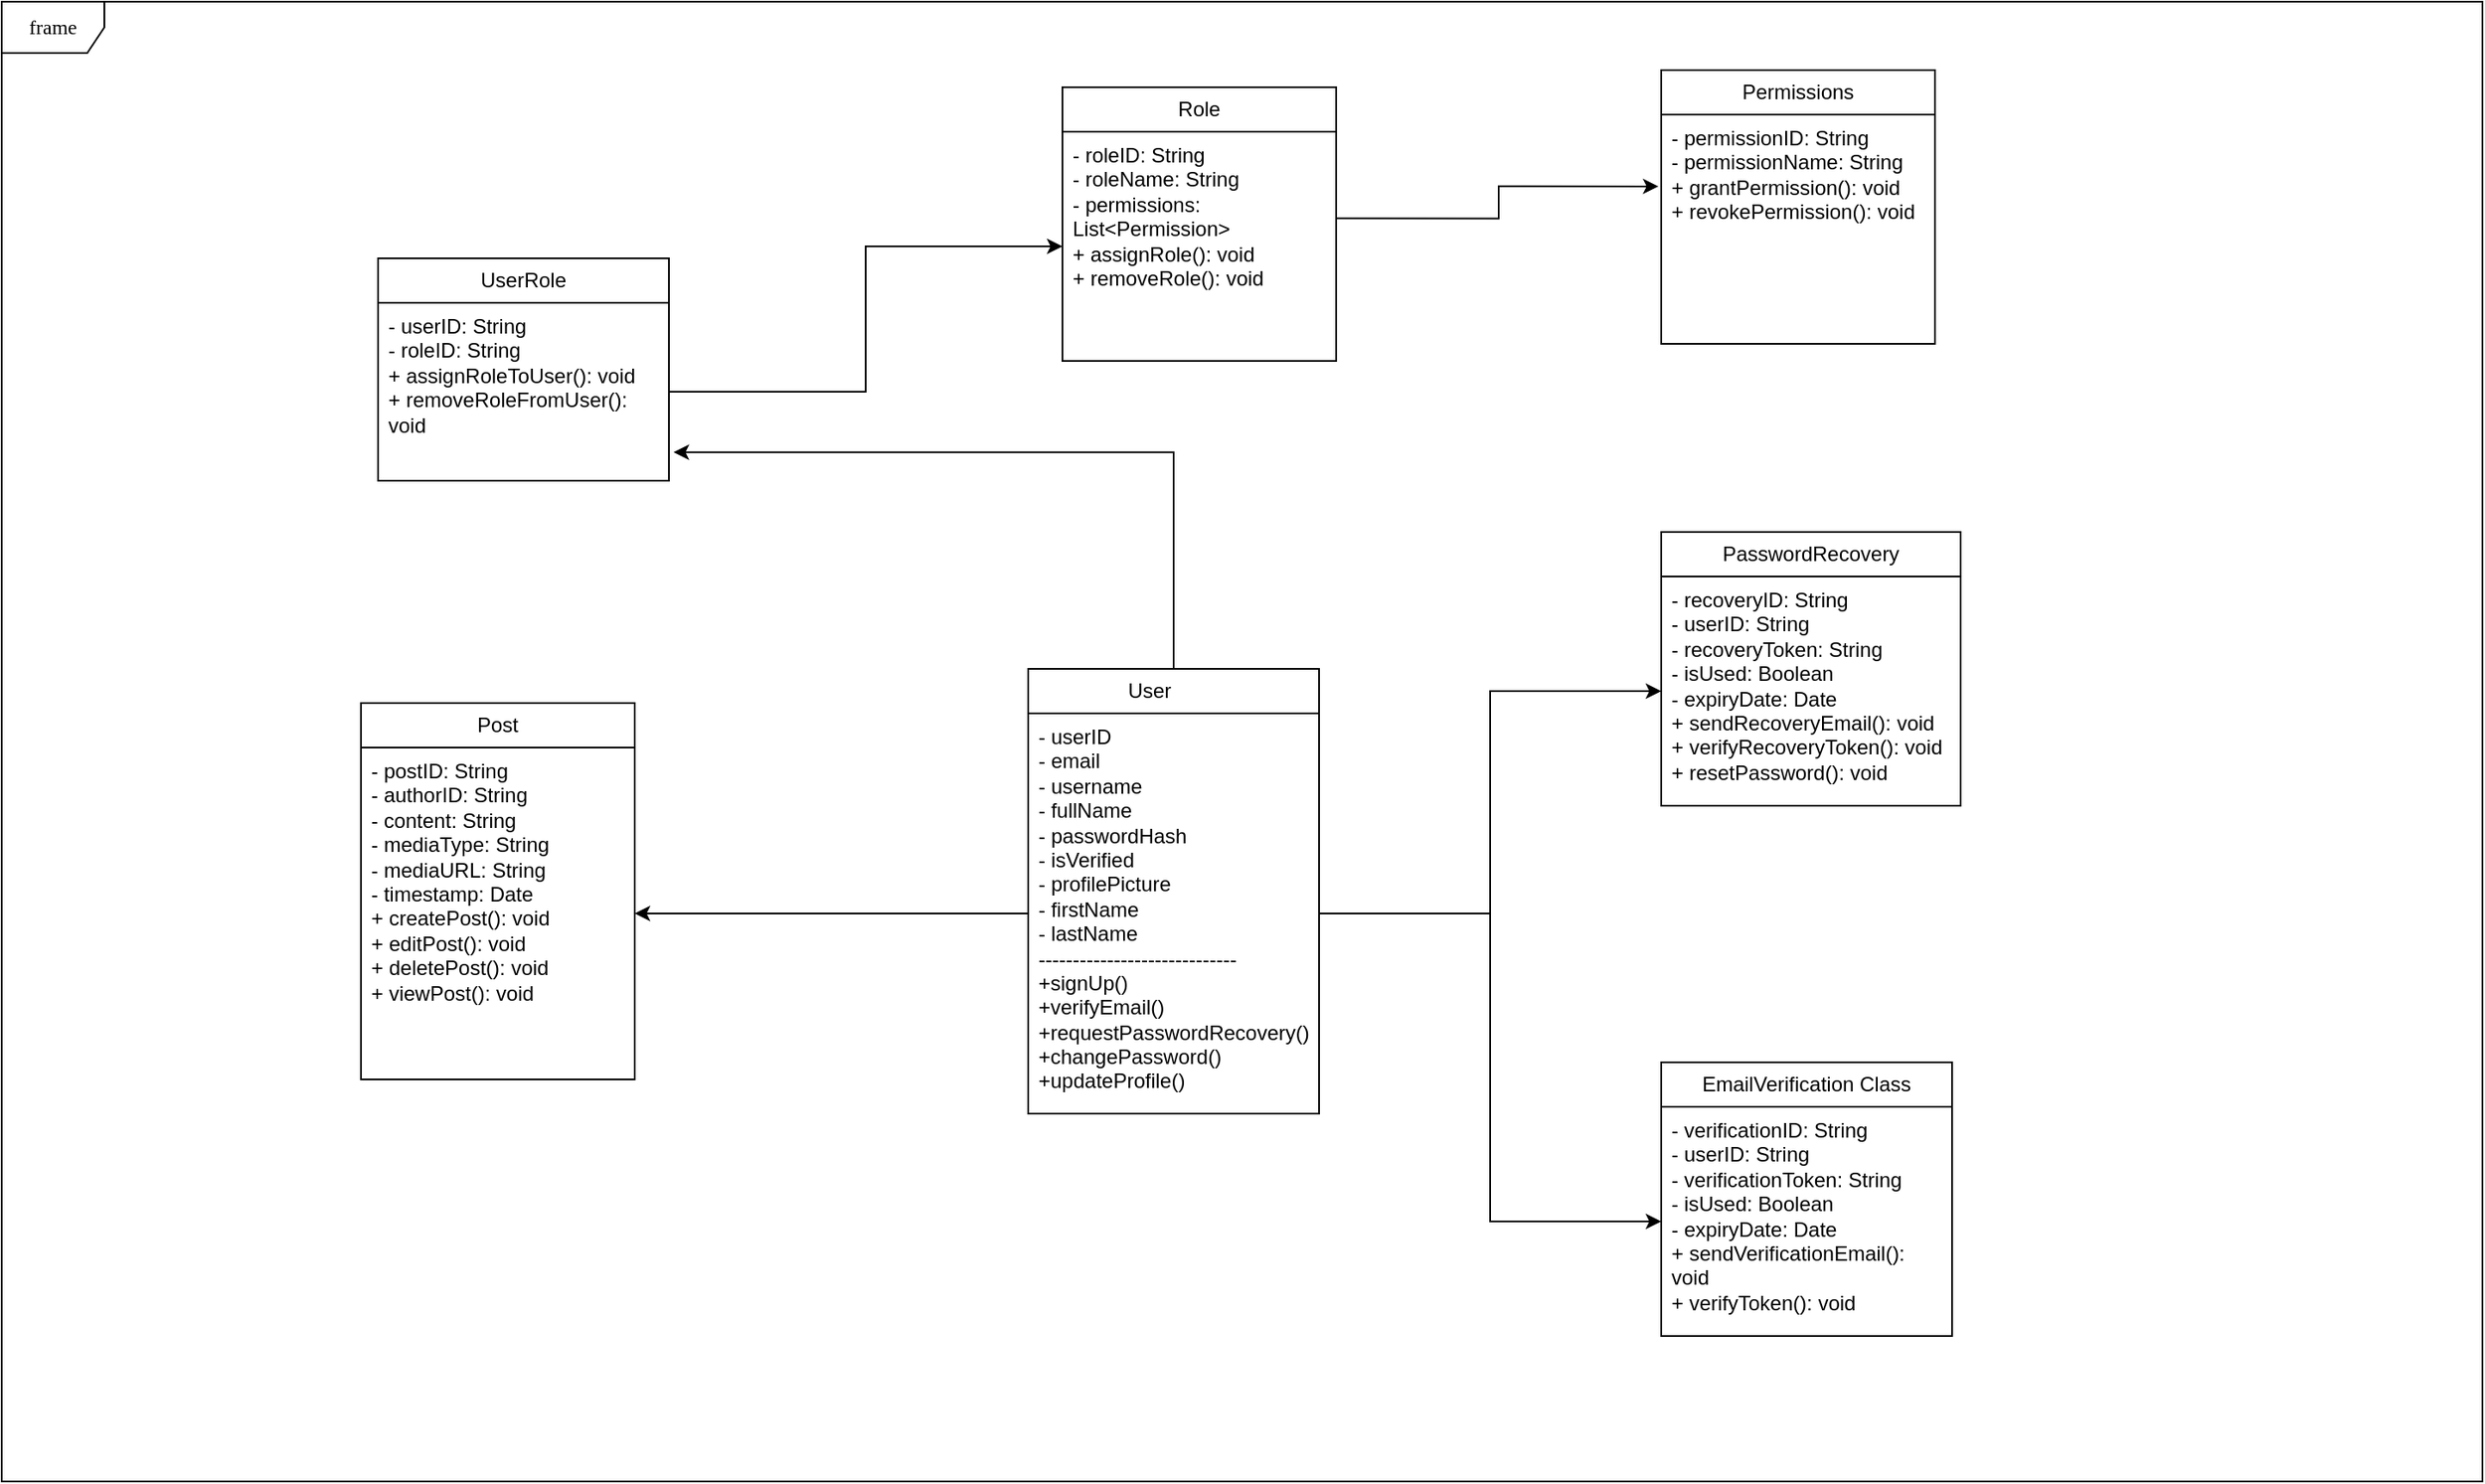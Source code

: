 <mxfile version="24.6.4" type="device">
  <diagram name="Page-1" id="58cdce13-f638-feb5-8d6f-7d28b1aa9fa0">
    <mxGraphModel dx="3174" dy="1948" grid="1" gridSize="10" guides="1" tooltips="1" connect="1" arrows="1" fold="1" page="1" pageScale="1" pageWidth="1100" pageHeight="850" background="none" math="0" shadow="0">
      <root>
        <mxCell id="0" />
        <mxCell id="1" parent="0" />
        <mxCell id="2a3bc250acf0617d-8" value="frame" style="shape=umlFrame;whiteSpace=wrap;html=1;rounded=1;shadow=0;comic=0;labelBackgroundColor=none;strokeWidth=1;fontFamily=Verdana;fontSize=12;align=center;" parent="1" vertex="1">
          <mxGeometry x="-730" y="-150" width="1450" height="865" as="geometry" />
        </mxCell>
        <mxCell id="E5JbBJtE4FnDIvuE7jC8-53" style="edgeStyle=orthogonalEdgeStyle;rounded=0;orthogonalLoop=1;jettySize=auto;html=1;entryX=1.016;entryY=0.84;entryDx=0;entryDy=0;entryPerimeter=0;" edge="1" parent="1" source="E5JbBJtE4FnDIvuE7jC8-5" target="E5JbBJtE4FnDIvuE7jC8-43">
          <mxGeometry relative="1" as="geometry" />
        </mxCell>
        <mxCell id="E5JbBJtE4FnDIvuE7jC8-5" value="User&lt;span style=&quot;white-space: pre;&quot;&gt;&#x9;&lt;/span&gt;" style="swimlane;fontStyle=0;childLayout=stackLayout;horizontal=1;startSize=26;fillColor=none;horizontalStack=0;resizeParent=1;resizeParentMax=0;resizeLast=0;collapsible=1;marginBottom=0;whiteSpace=wrap;html=1;" vertex="1" parent="1">
          <mxGeometry x="-130" y="240" width="170" height="260" as="geometry" />
        </mxCell>
        <mxCell id="E5JbBJtE4FnDIvuE7jC8-6" value="- userID&lt;div&gt;- email&lt;/div&gt;&lt;div&gt;- username&lt;/div&gt;&lt;div&gt;- fullName&lt;/div&gt;&lt;div&gt;- passwordHash&lt;/div&gt;&lt;div&gt;- isVerified&lt;/div&gt;&lt;div&gt;- profilePicture&lt;/div&gt;&lt;div&gt;- firstName&lt;/div&gt;&lt;div&gt;- lastName&lt;/div&gt;&lt;div&gt;-----------------------------&lt;/div&gt;&lt;div&gt;+signUp()&lt;/div&gt;&lt;div&gt;+verifyEmail()&lt;/div&gt;&lt;div&gt;+requestPasswordRecovery()&lt;/div&gt;&lt;div&gt;+changePassword()&lt;/div&gt;&lt;div&gt;+updateProfile()&lt;/div&gt;" style="text;strokeColor=none;fillColor=none;align=left;verticalAlign=top;spacingLeft=4;spacingRight=4;overflow=hidden;rotatable=0;points=[[0,0.5],[1,0.5]];portConstraint=eastwest;whiteSpace=wrap;html=1;" vertex="1" parent="E5JbBJtE4FnDIvuE7jC8-5">
          <mxGeometry y="26" width="170" height="234" as="geometry" />
        </mxCell>
        <mxCell id="E5JbBJtE4FnDIvuE7jC8-38" value="&lt;div style=&quot;text-align: left;&quot;&gt;PasswordRecovery&lt;/div&gt;" style="swimlane;fontStyle=0;childLayout=stackLayout;horizontal=1;startSize=26;fillColor=none;horizontalStack=0;resizeParent=1;resizeParentMax=0;resizeLast=0;collapsible=1;marginBottom=0;whiteSpace=wrap;html=1;" vertex="1" parent="1">
          <mxGeometry x="240" y="160" width="175" height="160" as="geometry" />
        </mxCell>
        <mxCell id="E5JbBJtE4FnDIvuE7jC8-39" value="&lt;div&gt;&lt;div&gt;&lt;span style=&quot;background-color: initial;&quot;&gt;- recoveryID: String&lt;/span&gt;&lt;br&gt;&lt;/div&gt;&lt;div&gt;- userID: String&lt;/div&gt;&lt;div&gt;- recoveryToken: String&lt;/div&gt;&lt;div&gt;- isUsed: Boolean&lt;/div&gt;&lt;div&gt;- expiryDate: Date&lt;/div&gt;&lt;div&gt;+ sendRecoveryEmail(): void&lt;/div&gt;&lt;div&gt;+ verifyRecoveryToken(): void&lt;/div&gt;&lt;div&gt;+ resetPassword(): void&lt;/div&gt;&lt;/div&gt;&lt;div&gt;&lt;br&gt;&lt;/div&gt;&lt;div&gt;&lt;br&gt;&lt;/div&gt;" style="text;strokeColor=none;fillColor=none;align=left;verticalAlign=top;spacingLeft=4;spacingRight=4;overflow=hidden;rotatable=0;points=[[0,0.5],[1,0.5]];portConstraint=eastwest;whiteSpace=wrap;html=1;" vertex="1" parent="E5JbBJtE4FnDIvuE7jC8-38">
          <mxGeometry y="26" width="175" height="134" as="geometry" />
        </mxCell>
        <mxCell id="E5JbBJtE4FnDIvuE7jC8-40" value="EmailVerification Class" style="swimlane;fontStyle=0;childLayout=stackLayout;horizontal=1;startSize=26;fillColor=none;horizontalStack=0;resizeParent=1;resizeParentMax=0;resizeLast=0;collapsible=1;marginBottom=0;whiteSpace=wrap;html=1;" vertex="1" parent="1">
          <mxGeometry x="240" y="470" width="170" height="160" as="geometry" />
        </mxCell>
        <mxCell id="E5JbBJtE4FnDIvuE7jC8-41" value="&lt;div&gt;&lt;span style=&quot;background-color: initial;&quot;&gt;- verificationID: String&lt;/span&gt;&lt;br&gt;&lt;/div&gt;&lt;div&gt;- userID: String&lt;/div&gt;&lt;div&gt;- verificationToken: String&lt;/div&gt;&lt;div&gt;- isUsed: Boolean&lt;/div&gt;&lt;div&gt;- expiryDate: Date&lt;/div&gt;&lt;div&gt;+ sendVerificationEmail(): void&lt;/div&gt;&lt;div&gt;+ verifyToken(): void&lt;/div&gt;&lt;div&gt;&lt;br&gt;&lt;/div&gt;" style="text;strokeColor=none;fillColor=none;align=left;verticalAlign=top;spacingLeft=4;spacingRight=4;overflow=hidden;rotatable=0;points=[[0,0.5],[1,0.5]];portConstraint=eastwest;whiteSpace=wrap;html=1;" vertex="1" parent="E5JbBJtE4FnDIvuE7jC8-40">
          <mxGeometry y="26" width="170" height="134" as="geometry" />
        </mxCell>
        <mxCell id="E5JbBJtE4FnDIvuE7jC8-42" value="&lt;span style=&quot;text-align: left;&quot;&gt;UserRole&lt;/span&gt;" style="swimlane;fontStyle=0;childLayout=stackLayout;horizontal=1;startSize=26;fillColor=none;horizontalStack=0;resizeParent=1;resizeParentMax=0;resizeLast=0;collapsible=1;marginBottom=0;whiteSpace=wrap;html=1;" vertex="1" parent="1">
          <mxGeometry x="-510" width="170" height="130" as="geometry" />
        </mxCell>
        <mxCell id="E5JbBJtE4FnDIvuE7jC8-43" value="&lt;div&gt;&lt;div&gt;&lt;span style=&quot;background-color: initial;&quot;&gt;- userID: String&lt;/span&gt;&lt;br&gt;&lt;/div&gt;&lt;div&gt;- roleID: String&lt;/div&gt;&lt;div&gt;+ assignRoleToUser(): void&lt;/div&gt;&lt;div&gt;+ removeRoleFromUser(): void&lt;/div&gt;&lt;/div&gt;&lt;div&gt;&lt;br&gt;&lt;/div&gt;" style="text;strokeColor=none;fillColor=none;align=left;verticalAlign=top;spacingLeft=4;spacingRight=4;overflow=hidden;rotatable=0;points=[[0,0.5],[1,0.5]];portConstraint=eastwest;whiteSpace=wrap;html=1;" vertex="1" parent="E5JbBJtE4FnDIvuE7jC8-42">
          <mxGeometry y="26" width="170" height="104" as="geometry" />
        </mxCell>
        <mxCell id="E5JbBJtE4FnDIvuE7jC8-44" value="&lt;span style=&quot;text-align: left;&quot;&gt;Permissions&lt;/span&gt;" style="swimlane;fontStyle=0;childLayout=stackLayout;horizontal=1;startSize=26;fillColor=none;horizontalStack=0;resizeParent=1;resizeParentMax=0;resizeLast=0;collapsible=1;marginBottom=0;whiteSpace=wrap;html=1;" vertex="1" parent="1">
          <mxGeometry x="240" y="-110" width="160" height="160" as="geometry" />
        </mxCell>
        <mxCell id="E5JbBJtE4FnDIvuE7jC8-45" value="&lt;div&gt;&lt;div&gt;&lt;span style=&quot;background-color: initial;&quot;&gt;- permissionID: String&lt;/span&gt;&lt;br&gt;&lt;/div&gt;&lt;div&gt;- permissionName: String&lt;/div&gt;&lt;div&gt;+ grantPermission(): void&lt;/div&gt;&lt;div&gt;+ revokePermission(): void&lt;/div&gt;&lt;/div&gt;&lt;div&gt;&lt;br&gt;&lt;/div&gt;&lt;div&gt;&lt;br&gt;&lt;/div&gt;" style="text;strokeColor=none;fillColor=none;align=left;verticalAlign=top;spacingLeft=4;spacingRight=4;overflow=hidden;rotatable=0;points=[[0,0.5],[1,0.5]];portConstraint=eastwest;whiteSpace=wrap;html=1;" vertex="1" parent="E5JbBJtE4FnDIvuE7jC8-44">
          <mxGeometry y="26" width="160" height="134" as="geometry" />
        </mxCell>
        <mxCell id="E5JbBJtE4FnDIvuE7jC8-46" value="&lt;div style=&quot;text-align: left;&quot;&gt;Role&lt;/div&gt;" style="swimlane;fontStyle=0;childLayout=stackLayout;horizontal=1;startSize=26;fillColor=none;horizontalStack=0;resizeParent=1;resizeParentMax=0;resizeLast=0;collapsible=1;marginBottom=0;whiteSpace=wrap;html=1;" vertex="1" parent="1">
          <mxGeometry x="-110" y="-100" width="160" height="160" as="geometry" />
        </mxCell>
        <mxCell id="E5JbBJtE4FnDIvuE7jC8-47" value="&lt;div&gt;&lt;div&gt;&lt;span style=&quot;background-color: initial;&quot;&gt;- roleID: String&lt;/span&gt;&lt;br&gt;&lt;/div&gt;&lt;div&gt;- roleName: String&lt;/div&gt;&lt;div&gt;- permissions: List&amp;lt;Permission&amp;gt;&lt;/div&gt;&lt;div&gt;+ assignRole(): void&lt;/div&gt;&lt;div&gt;+ removeRole(): void&lt;/div&gt;&lt;/div&gt;&lt;div&gt;&lt;br&gt;&lt;/div&gt;" style="text;strokeColor=none;fillColor=none;align=left;verticalAlign=top;spacingLeft=4;spacingRight=4;overflow=hidden;rotatable=0;points=[[0,0.5],[1,0.5]];portConstraint=eastwest;whiteSpace=wrap;html=1;" vertex="1" parent="E5JbBJtE4FnDIvuE7jC8-46">
          <mxGeometry y="26" width="160" height="134" as="geometry" />
        </mxCell>
        <mxCell id="E5JbBJtE4FnDIvuE7jC8-48" value="&lt;div style=&quot;text-align: left;&quot;&gt;Post&lt;br&gt;&lt;/div&gt;" style="swimlane;fontStyle=0;childLayout=stackLayout;horizontal=1;startSize=26;fillColor=none;horizontalStack=0;resizeParent=1;resizeParentMax=0;resizeLast=0;collapsible=1;marginBottom=0;whiteSpace=wrap;html=1;" vertex="1" parent="1">
          <mxGeometry x="-520" y="260" width="160" height="220" as="geometry" />
        </mxCell>
        <mxCell id="E5JbBJtE4FnDIvuE7jC8-49" value="&lt;div&gt;&lt;div&gt;&lt;span style=&quot;background-color: initial;&quot;&gt;- postID: String&lt;/span&gt;&lt;br&gt;&lt;/div&gt;&lt;div&gt;- authorID: String&lt;/div&gt;&lt;div&gt;- content: String&lt;/div&gt;&lt;div&gt;- mediaType: String&lt;/div&gt;&lt;div&gt;- mediaURL: String&lt;/div&gt;&lt;div&gt;- timestamp: Date&lt;/div&gt;&lt;div&gt;+ createPost(): void&lt;/div&gt;&lt;div&gt;+ editPost(): void&lt;/div&gt;&lt;div&gt;+ deletePost(): void&lt;/div&gt;&lt;div&gt;+ viewPost(): void&lt;/div&gt;&lt;/div&gt;&lt;div&gt;&lt;br&gt;&lt;/div&gt;&lt;div&gt;&lt;br&gt;&lt;/div&gt;" style="text;strokeColor=none;fillColor=none;align=left;verticalAlign=top;spacingLeft=4;spacingRight=4;overflow=hidden;rotatable=0;points=[[0,0.5],[1,0.5]];portConstraint=eastwest;whiteSpace=wrap;html=1;" vertex="1" parent="E5JbBJtE4FnDIvuE7jC8-48">
          <mxGeometry y="26" width="160" height="194" as="geometry" />
        </mxCell>
        <mxCell id="E5JbBJtE4FnDIvuE7jC8-51" style="edgeStyle=orthogonalEdgeStyle;rounded=0;orthogonalLoop=1;jettySize=auto;html=1;" edge="1" parent="1" source="E5JbBJtE4FnDIvuE7jC8-6" target="E5JbBJtE4FnDIvuE7jC8-41">
          <mxGeometry relative="1" as="geometry" />
        </mxCell>
        <mxCell id="E5JbBJtE4FnDIvuE7jC8-52" style="edgeStyle=orthogonalEdgeStyle;rounded=0;orthogonalLoop=1;jettySize=auto;html=1;" edge="1" parent="1" source="E5JbBJtE4FnDIvuE7jC8-6" target="E5JbBJtE4FnDIvuE7jC8-39">
          <mxGeometry relative="1" as="geometry" />
        </mxCell>
        <mxCell id="E5JbBJtE4FnDIvuE7jC8-54" style="edgeStyle=orthogonalEdgeStyle;rounded=0;orthogonalLoop=1;jettySize=auto;html=1;" edge="1" parent="1" source="E5JbBJtE4FnDIvuE7jC8-43" target="E5JbBJtE4FnDIvuE7jC8-47">
          <mxGeometry relative="1" as="geometry" />
        </mxCell>
        <mxCell id="E5JbBJtE4FnDIvuE7jC8-55" style="edgeStyle=orthogonalEdgeStyle;rounded=0;orthogonalLoop=1;jettySize=auto;html=1;entryX=-0.01;entryY=0.313;entryDx=0;entryDy=0;entryPerimeter=0;exitX=1;exitY=0.378;exitDx=0;exitDy=0;exitPerimeter=0;" edge="1" parent="1" source="E5JbBJtE4FnDIvuE7jC8-47" target="E5JbBJtE4FnDIvuE7jC8-45">
          <mxGeometry relative="1" as="geometry">
            <mxPoint x="60" y="-22" as="sourcePoint" />
          </mxGeometry>
        </mxCell>
        <mxCell id="E5JbBJtE4FnDIvuE7jC8-56" style="edgeStyle=orthogonalEdgeStyle;rounded=0;orthogonalLoop=1;jettySize=auto;html=1;" edge="1" parent="1" source="E5JbBJtE4FnDIvuE7jC8-6" target="E5JbBJtE4FnDIvuE7jC8-49">
          <mxGeometry relative="1" as="geometry" />
        </mxCell>
      </root>
    </mxGraphModel>
  </diagram>
</mxfile>
